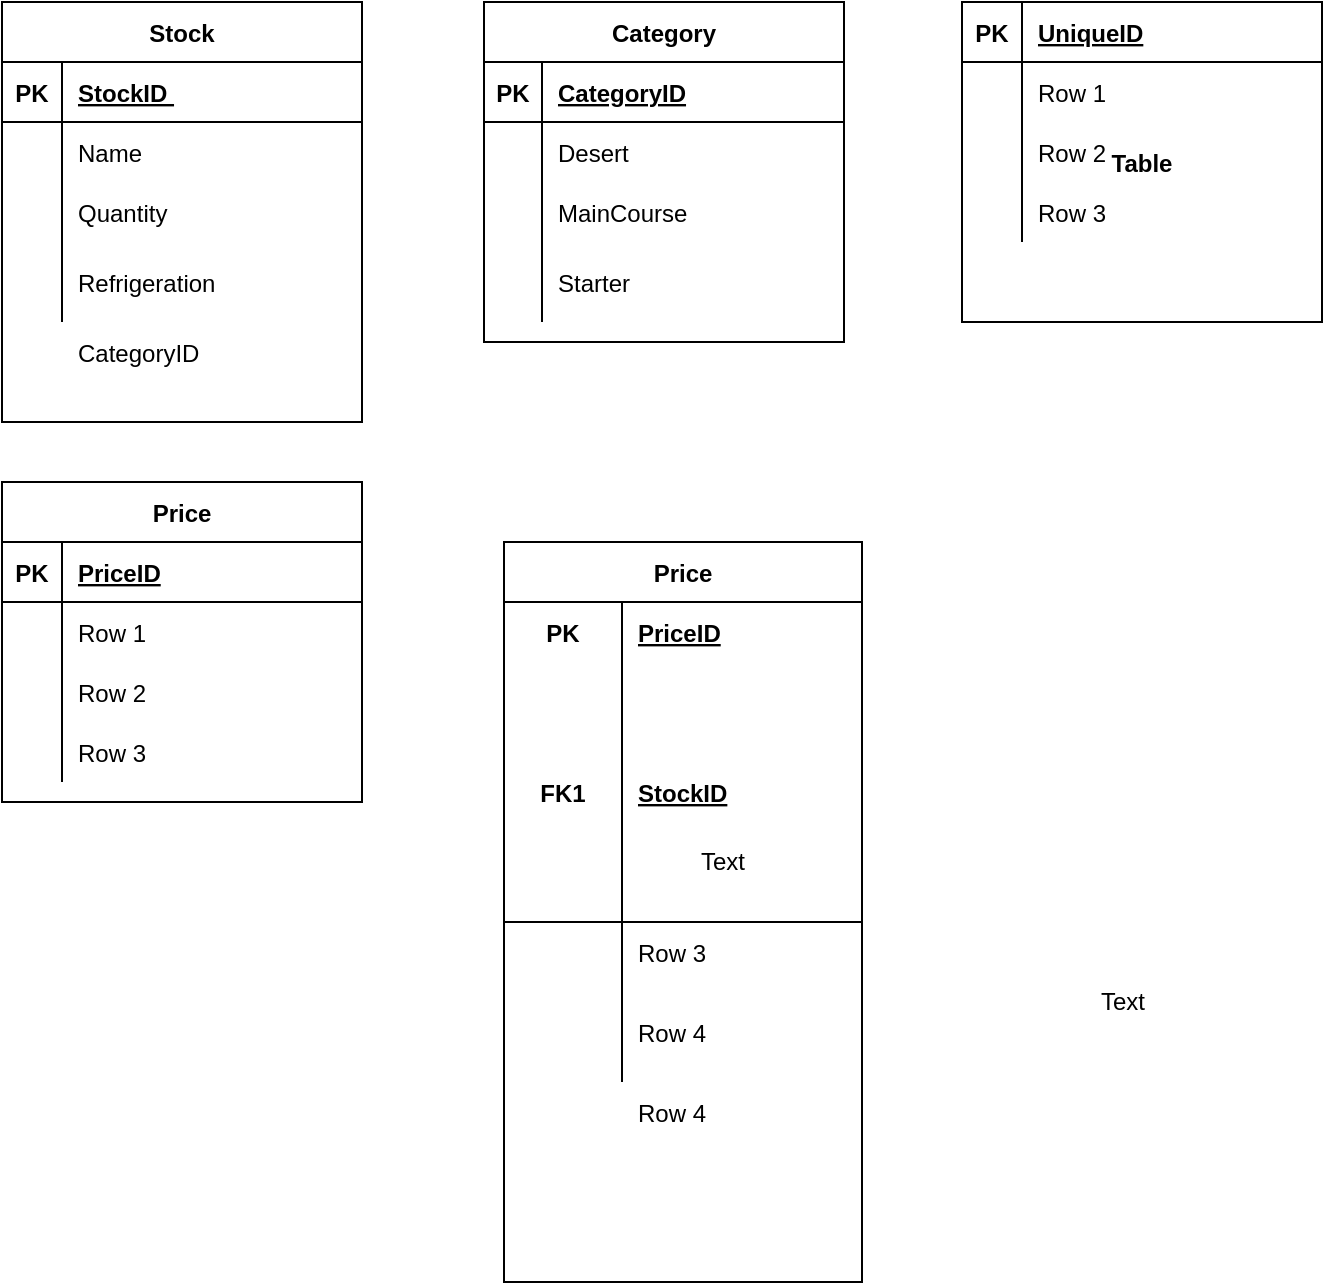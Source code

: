 <mxfile version="20.3.7" type="github">
  <diagram id="bDYFyp-lPfUSjXSgAPFg" name="Page-1">
    <mxGraphModel dx="946" dy="614" grid="1" gridSize="10" guides="1" tooltips="1" connect="1" arrows="1" fold="1" page="1" pageScale="1" pageWidth="850" pageHeight="1100" math="0" shadow="0">
      <root>
        <mxCell id="0" />
        <mxCell id="1" parent="0" />
        <mxCell id="Lu27RXgZkEfPK5-AxmdV-1" value="Stock" style="shape=table;startSize=30;container=1;collapsible=1;childLayout=tableLayout;fixedRows=1;rowLines=0;fontStyle=1;align=center;resizeLast=1;" vertex="1" parent="1">
          <mxGeometry x="160" y="120" width="180" height="210" as="geometry" />
        </mxCell>
        <mxCell id="Lu27RXgZkEfPK5-AxmdV-2" value="" style="shape=tableRow;horizontal=0;startSize=0;swimlaneHead=0;swimlaneBody=0;fillColor=none;collapsible=0;dropTarget=0;points=[[0,0.5],[1,0.5]];portConstraint=eastwest;top=0;left=0;right=0;bottom=1;" vertex="1" parent="Lu27RXgZkEfPK5-AxmdV-1">
          <mxGeometry y="30" width="180" height="30" as="geometry" />
        </mxCell>
        <mxCell id="Lu27RXgZkEfPK5-AxmdV-3" value="PK" style="shape=partialRectangle;connectable=0;fillColor=none;top=0;left=0;bottom=0;right=0;fontStyle=1;overflow=hidden;" vertex="1" parent="Lu27RXgZkEfPK5-AxmdV-2">
          <mxGeometry width="30" height="30" as="geometry">
            <mxRectangle width="30" height="30" as="alternateBounds" />
          </mxGeometry>
        </mxCell>
        <mxCell id="Lu27RXgZkEfPK5-AxmdV-4" value="StockID " style="shape=partialRectangle;connectable=0;fillColor=none;top=0;left=0;bottom=0;right=0;align=left;spacingLeft=6;fontStyle=5;overflow=hidden;" vertex="1" parent="Lu27RXgZkEfPK5-AxmdV-2">
          <mxGeometry x="30" width="150" height="30" as="geometry">
            <mxRectangle width="150" height="30" as="alternateBounds" />
          </mxGeometry>
        </mxCell>
        <mxCell id="Lu27RXgZkEfPK5-AxmdV-5" value="" style="shape=tableRow;horizontal=0;startSize=0;swimlaneHead=0;swimlaneBody=0;fillColor=none;collapsible=0;dropTarget=0;points=[[0,0.5],[1,0.5]];portConstraint=eastwest;top=0;left=0;right=0;bottom=0;" vertex="1" parent="Lu27RXgZkEfPK5-AxmdV-1">
          <mxGeometry y="60" width="180" height="30" as="geometry" />
        </mxCell>
        <mxCell id="Lu27RXgZkEfPK5-AxmdV-6" value="" style="shape=partialRectangle;connectable=0;fillColor=none;top=0;left=0;bottom=0;right=0;editable=1;overflow=hidden;" vertex="1" parent="Lu27RXgZkEfPK5-AxmdV-5">
          <mxGeometry width="30" height="30" as="geometry">
            <mxRectangle width="30" height="30" as="alternateBounds" />
          </mxGeometry>
        </mxCell>
        <mxCell id="Lu27RXgZkEfPK5-AxmdV-7" value="Name" style="shape=partialRectangle;connectable=0;fillColor=none;top=0;left=0;bottom=0;right=0;align=left;spacingLeft=6;overflow=hidden;" vertex="1" parent="Lu27RXgZkEfPK5-AxmdV-5">
          <mxGeometry x="30" width="150" height="30" as="geometry">
            <mxRectangle width="150" height="30" as="alternateBounds" />
          </mxGeometry>
        </mxCell>
        <mxCell id="Lu27RXgZkEfPK5-AxmdV-8" value="" style="shape=tableRow;horizontal=0;startSize=0;swimlaneHead=0;swimlaneBody=0;fillColor=none;collapsible=0;dropTarget=0;points=[[0,0.5],[1,0.5]];portConstraint=eastwest;top=0;left=0;right=0;bottom=0;" vertex="1" parent="Lu27RXgZkEfPK5-AxmdV-1">
          <mxGeometry y="90" width="180" height="30" as="geometry" />
        </mxCell>
        <mxCell id="Lu27RXgZkEfPK5-AxmdV-9" value="" style="shape=partialRectangle;connectable=0;fillColor=none;top=0;left=0;bottom=0;right=0;editable=1;overflow=hidden;" vertex="1" parent="Lu27RXgZkEfPK5-AxmdV-8">
          <mxGeometry width="30" height="30" as="geometry">
            <mxRectangle width="30" height="30" as="alternateBounds" />
          </mxGeometry>
        </mxCell>
        <mxCell id="Lu27RXgZkEfPK5-AxmdV-10" value="Quantity    " style="shape=partialRectangle;connectable=0;fillColor=none;top=0;left=0;bottom=0;right=0;align=left;spacingLeft=6;overflow=hidden;" vertex="1" parent="Lu27RXgZkEfPK5-AxmdV-8">
          <mxGeometry x="30" width="150" height="30" as="geometry">
            <mxRectangle width="150" height="30" as="alternateBounds" />
          </mxGeometry>
        </mxCell>
        <mxCell id="Lu27RXgZkEfPK5-AxmdV-11" value="" style="shape=tableRow;horizontal=0;startSize=0;swimlaneHead=0;swimlaneBody=0;fillColor=none;collapsible=0;dropTarget=0;points=[[0,0.5],[1,0.5]];portConstraint=eastwest;top=0;left=0;right=0;bottom=0;" vertex="1" parent="Lu27RXgZkEfPK5-AxmdV-1">
          <mxGeometry y="120" width="180" height="40" as="geometry" />
        </mxCell>
        <mxCell id="Lu27RXgZkEfPK5-AxmdV-12" value="" style="shape=partialRectangle;connectable=0;fillColor=none;top=0;left=0;bottom=0;right=0;editable=1;overflow=hidden;" vertex="1" parent="Lu27RXgZkEfPK5-AxmdV-11">
          <mxGeometry width="30" height="40" as="geometry">
            <mxRectangle width="30" height="40" as="alternateBounds" />
          </mxGeometry>
        </mxCell>
        <mxCell id="Lu27RXgZkEfPK5-AxmdV-13" value="Refrigeration" style="shape=partialRectangle;connectable=0;fillColor=none;top=0;left=0;bottom=0;right=0;align=left;spacingLeft=6;overflow=hidden;" vertex="1" parent="Lu27RXgZkEfPK5-AxmdV-11">
          <mxGeometry x="30" width="150" height="40" as="geometry">
            <mxRectangle width="150" height="40" as="alternateBounds" />
          </mxGeometry>
        </mxCell>
        <mxCell id="Lu27RXgZkEfPK5-AxmdV-14" value="Category" style="shape=table;startSize=30;container=1;collapsible=1;childLayout=tableLayout;fixedRows=1;rowLines=0;fontStyle=1;align=center;resizeLast=1;" vertex="1" parent="1">
          <mxGeometry x="401" y="120" width="180" height="170" as="geometry" />
        </mxCell>
        <mxCell id="Lu27RXgZkEfPK5-AxmdV-15" value="" style="shape=tableRow;horizontal=0;startSize=0;swimlaneHead=0;swimlaneBody=0;fillColor=none;collapsible=0;dropTarget=0;points=[[0,0.5],[1,0.5]];portConstraint=eastwest;top=0;left=0;right=0;bottom=1;" vertex="1" parent="Lu27RXgZkEfPK5-AxmdV-14">
          <mxGeometry y="30" width="180" height="30" as="geometry" />
        </mxCell>
        <mxCell id="Lu27RXgZkEfPK5-AxmdV-16" value="PK" style="shape=partialRectangle;connectable=0;fillColor=none;top=0;left=0;bottom=0;right=0;fontStyle=1;overflow=hidden;" vertex="1" parent="Lu27RXgZkEfPK5-AxmdV-15">
          <mxGeometry width="29" height="30" as="geometry">
            <mxRectangle width="29" height="30" as="alternateBounds" />
          </mxGeometry>
        </mxCell>
        <mxCell id="Lu27RXgZkEfPK5-AxmdV-17" value="CategoryID" style="shape=partialRectangle;connectable=0;fillColor=none;top=0;left=0;bottom=0;right=0;align=left;spacingLeft=6;fontStyle=5;overflow=hidden;" vertex="1" parent="Lu27RXgZkEfPK5-AxmdV-15">
          <mxGeometry x="29" width="151" height="30" as="geometry">
            <mxRectangle width="151" height="30" as="alternateBounds" />
          </mxGeometry>
        </mxCell>
        <mxCell id="Lu27RXgZkEfPK5-AxmdV-18" value="" style="shape=tableRow;horizontal=0;startSize=0;swimlaneHead=0;swimlaneBody=0;fillColor=none;collapsible=0;dropTarget=0;points=[[0,0.5],[1,0.5]];portConstraint=eastwest;top=0;left=0;right=0;bottom=0;" vertex="1" parent="Lu27RXgZkEfPK5-AxmdV-14">
          <mxGeometry y="60" width="180" height="30" as="geometry" />
        </mxCell>
        <mxCell id="Lu27RXgZkEfPK5-AxmdV-19" value="" style="shape=partialRectangle;connectable=0;fillColor=none;top=0;left=0;bottom=0;right=0;editable=1;overflow=hidden;" vertex="1" parent="Lu27RXgZkEfPK5-AxmdV-18">
          <mxGeometry width="29" height="30" as="geometry">
            <mxRectangle width="29" height="30" as="alternateBounds" />
          </mxGeometry>
        </mxCell>
        <mxCell id="Lu27RXgZkEfPK5-AxmdV-20" value="Desert" style="shape=partialRectangle;connectable=0;fillColor=none;top=0;left=0;bottom=0;right=0;align=left;spacingLeft=6;overflow=hidden;" vertex="1" parent="Lu27RXgZkEfPK5-AxmdV-18">
          <mxGeometry x="29" width="151" height="30" as="geometry">
            <mxRectangle width="151" height="30" as="alternateBounds" />
          </mxGeometry>
        </mxCell>
        <mxCell id="Lu27RXgZkEfPK5-AxmdV-21" value="" style="shape=tableRow;horizontal=0;startSize=0;swimlaneHead=0;swimlaneBody=0;fillColor=none;collapsible=0;dropTarget=0;points=[[0,0.5],[1,0.5]];portConstraint=eastwest;top=0;left=0;right=0;bottom=0;" vertex="1" parent="Lu27RXgZkEfPK5-AxmdV-14">
          <mxGeometry y="90" width="180" height="30" as="geometry" />
        </mxCell>
        <mxCell id="Lu27RXgZkEfPK5-AxmdV-22" value="" style="shape=partialRectangle;connectable=0;fillColor=none;top=0;left=0;bottom=0;right=0;editable=1;overflow=hidden;" vertex="1" parent="Lu27RXgZkEfPK5-AxmdV-21">
          <mxGeometry width="29" height="30" as="geometry">
            <mxRectangle width="29" height="30" as="alternateBounds" />
          </mxGeometry>
        </mxCell>
        <mxCell id="Lu27RXgZkEfPK5-AxmdV-23" value="MainCourse" style="shape=partialRectangle;connectable=0;fillColor=none;top=0;left=0;bottom=0;right=0;align=left;spacingLeft=6;overflow=hidden;" vertex="1" parent="Lu27RXgZkEfPK5-AxmdV-21">
          <mxGeometry x="29" width="151" height="30" as="geometry">
            <mxRectangle width="151" height="30" as="alternateBounds" />
          </mxGeometry>
        </mxCell>
        <mxCell id="Lu27RXgZkEfPK5-AxmdV-24" value="" style="shape=tableRow;horizontal=0;startSize=0;swimlaneHead=0;swimlaneBody=0;fillColor=none;collapsible=0;dropTarget=0;points=[[0,0.5],[1,0.5]];portConstraint=eastwest;top=0;left=0;right=0;bottom=0;" vertex="1" parent="Lu27RXgZkEfPK5-AxmdV-14">
          <mxGeometry y="120" width="180" height="40" as="geometry" />
        </mxCell>
        <mxCell id="Lu27RXgZkEfPK5-AxmdV-25" value="" style="shape=partialRectangle;connectable=0;fillColor=none;top=0;left=0;bottom=0;right=0;editable=1;overflow=hidden;" vertex="1" parent="Lu27RXgZkEfPK5-AxmdV-24">
          <mxGeometry width="29" height="40" as="geometry">
            <mxRectangle width="29" height="40" as="alternateBounds" />
          </mxGeometry>
        </mxCell>
        <mxCell id="Lu27RXgZkEfPK5-AxmdV-26" value="Starter" style="shape=partialRectangle;connectable=0;fillColor=none;top=0;left=0;bottom=0;right=0;align=left;spacingLeft=6;overflow=hidden;" vertex="1" parent="Lu27RXgZkEfPK5-AxmdV-24">
          <mxGeometry x="29" width="151" height="40" as="geometry">
            <mxRectangle width="151" height="40" as="alternateBounds" />
          </mxGeometry>
        </mxCell>
        <mxCell id="Lu27RXgZkEfPK5-AxmdV-27" value="CategoryID" style="shape=partialRectangle;connectable=0;fillColor=none;top=0;left=0;bottom=0;right=0;align=left;spacingLeft=6;overflow=hidden;" vertex="1" parent="1">
          <mxGeometry x="190" y="280" width="150" height="30" as="geometry">
            <mxRectangle width="150" height="30" as="alternateBounds" />
          </mxGeometry>
        </mxCell>
        <mxCell id="Lu27RXgZkEfPK5-AxmdV-28" value="Table" style="shape=table;startSize=0;container=1;collapsible=1;childLayout=tableLayout;fixedRows=1;rowLines=0;fontStyle=1;align=center;resizeLast=1;" vertex="1" parent="1">
          <mxGeometry x="640" y="120" width="180" height="160" as="geometry" />
        </mxCell>
        <mxCell id="Lu27RXgZkEfPK5-AxmdV-29" value="" style="shape=tableRow;horizontal=0;startSize=0;swimlaneHead=0;swimlaneBody=0;fillColor=none;collapsible=0;dropTarget=0;points=[[0,0.5],[1,0.5]];portConstraint=eastwest;top=0;left=0;right=0;bottom=1;" vertex="1" parent="Lu27RXgZkEfPK5-AxmdV-28">
          <mxGeometry width="180" height="30" as="geometry" />
        </mxCell>
        <mxCell id="Lu27RXgZkEfPK5-AxmdV-30" value="PK" style="shape=partialRectangle;connectable=0;fillColor=none;top=0;left=0;bottom=0;right=0;fontStyle=1;overflow=hidden;" vertex="1" parent="Lu27RXgZkEfPK5-AxmdV-29">
          <mxGeometry width="30" height="30" as="geometry">
            <mxRectangle width="30" height="30" as="alternateBounds" />
          </mxGeometry>
        </mxCell>
        <mxCell id="Lu27RXgZkEfPK5-AxmdV-31" value="UniqueID" style="shape=partialRectangle;connectable=0;fillColor=none;top=0;left=0;bottom=0;right=0;align=left;spacingLeft=6;fontStyle=5;overflow=hidden;" vertex="1" parent="Lu27RXgZkEfPK5-AxmdV-29">
          <mxGeometry x="30" width="150" height="30" as="geometry">
            <mxRectangle width="150" height="30" as="alternateBounds" />
          </mxGeometry>
        </mxCell>
        <mxCell id="Lu27RXgZkEfPK5-AxmdV-32" value="" style="shape=tableRow;horizontal=0;startSize=0;swimlaneHead=0;swimlaneBody=0;fillColor=none;collapsible=0;dropTarget=0;points=[[0,0.5],[1,0.5]];portConstraint=eastwest;top=0;left=0;right=0;bottom=0;" vertex="1" parent="Lu27RXgZkEfPK5-AxmdV-28">
          <mxGeometry y="30" width="180" height="30" as="geometry" />
        </mxCell>
        <mxCell id="Lu27RXgZkEfPK5-AxmdV-33" value="" style="shape=partialRectangle;connectable=0;fillColor=none;top=0;left=0;bottom=0;right=0;editable=1;overflow=hidden;" vertex="1" parent="Lu27RXgZkEfPK5-AxmdV-32">
          <mxGeometry width="30" height="30" as="geometry">
            <mxRectangle width="30" height="30" as="alternateBounds" />
          </mxGeometry>
        </mxCell>
        <mxCell id="Lu27RXgZkEfPK5-AxmdV-34" value="Row 1" style="shape=partialRectangle;connectable=0;fillColor=none;top=0;left=0;bottom=0;right=0;align=left;spacingLeft=6;overflow=hidden;" vertex="1" parent="Lu27RXgZkEfPK5-AxmdV-32">
          <mxGeometry x="30" width="150" height="30" as="geometry">
            <mxRectangle width="150" height="30" as="alternateBounds" />
          </mxGeometry>
        </mxCell>
        <mxCell id="Lu27RXgZkEfPK5-AxmdV-35" value="" style="shape=tableRow;horizontal=0;startSize=0;swimlaneHead=0;swimlaneBody=0;fillColor=none;collapsible=0;dropTarget=0;points=[[0,0.5],[1,0.5]];portConstraint=eastwest;top=0;left=0;right=0;bottom=0;" vertex="1" parent="Lu27RXgZkEfPK5-AxmdV-28">
          <mxGeometry y="60" width="180" height="30" as="geometry" />
        </mxCell>
        <mxCell id="Lu27RXgZkEfPK5-AxmdV-36" value="" style="shape=partialRectangle;connectable=0;fillColor=none;top=0;left=0;bottom=0;right=0;editable=1;overflow=hidden;" vertex="1" parent="Lu27RXgZkEfPK5-AxmdV-35">
          <mxGeometry width="30" height="30" as="geometry">
            <mxRectangle width="30" height="30" as="alternateBounds" />
          </mxGeometry>
        </mxCell>
        <mxCell id="Lu27RXgZkEfPK5-AxmdV-37" value="Row 2" style="shape=partialRectangle;connectable=0;fillColor=none;top=0;left=0;bottom=0;right=0;align=left;spacingLeft=6;overflow=hidden;" vertex="1" parent="Lu27RXgZkEfPK5-AxmdV-35">
          <mxGeometry x="30" width="150" height="30" as="geometry">
            <mxRectangle width="150" height="30" as="alternateBounds" />
          </mxGeometry>
        </mxCell>
        <mxCell id="Lu27RXgZkEfPK5-AxmdV-38" value="" style="shape=tableRow;horizontal=0;startSize=0;swimlaneHead=0;swimlaneBody=0;fillColor=none;collapsible=0;dropTarget=0;points=[[0,0.5],[1,0.5]];portConstraint=eastwest;top=0;left=0;right=0;bottom=0;" vertex="1" parent="Lu27RXgZkEfPK5-AxmdV-28">
          <mxGeometry y="90" width="180" height="30" as="geometry" />
        </mxCell>
        <mxCell id="Lu27RXgZkEfPK5-AxmdV-39" value="" style="shape=partialRectangle;connectable=0;fillColor=none;top=0;left=0;bottom=0;right=0;editable=1;overflow=hidden;" vertex="1" parent="Lu27RXgZkEfPK5-AxmdV-38">
          <mxGeometry width="30" height="30" as="geometry">
            <mxRectangle width="30" height="30" as="alternateBounds" />
          </mxGeometry>
        </mxCell>
        <mxCell id="Lu27RXgZkEfPK5-AxmdV-40" value="Row 3" style="shape=partialRectangle;connectable=0;fillColor=none;top=0;left=0;bottom=0;right=0;align=left;spacingLeft=6;overflow=hidden;" vertex="1" parent="Lu27RXgZkEfPK5-AxmdV-38">
          <mxGeometry x="30" width="150" height="30" as="geometry">
            <mxRectangle width="150" height="30" as="alternateBounds" />
          </mxGeometry>
        </mxCell>
        <mxCell id="Lu27RXgZkEfPK5-AxmdV-41" value="Price" style="shape=table;startSize=30;container=1;collapsible=1;childLayout=tableLayout;fixedRows=1;rowLines=0;fontStyle=1;align=center;resizeLast=1;" vertex="1" parent="1">
          <mxGeometry x="160" y="360" width="180" height="160" as="geometry" />
        </mxCell>
        <mxCell id="Lu27RXgZkEfPK5-AxmdV-42" value="" style="shape=tableRow;horizontal=0;startSize=0;swimlaneHead=0;swimlaneBody=0;fillColor=none;collapsible=0;dropTarget=0;points=[[0,0.5],[1,0.5]];portConstraint=eastwest;top=0;left=0;right=0;bottom=1;" vertex="1" parent="Lu27RXgZkEfPK5-AxmdV-41">
          <mxGeometry y="30" width="180" height="30" as="geometry" />
        </mxCell>
        <mxCell id="Lu27RXgZkEfPK5-AxmdV-43" value="PK" style="shape=partialRectangle;connectable=0;fillColor=none;top=0;left=0;bottom=0;right=0;fontStyle=1;overflow=hidden;" vertex="1" parent="Lu27RXgZkEfPK5-AxmdV-42">
          <mxGeometry width="30" height="30" as="geometry">
            <mxRectangle width="30" height="30" as="alternateBounds" />
          </mxGeometry>
        </mxCell>
        <mxCell id="Lu27RXgZkEfPK5-AxmdV-44" value="PriceID" style="shape=partialRectangle;connectable=0;fillColor=none;top=0;left=0;bottom=0;right=0;align=left;spacingLeft=6;fontStyle=5;overflow=hidden;" vertex="1" parent="Lu27RXgZkEfPK5-AxmdV-42">
          <mxGeometry x="30" width="150" height="30" as="geometry">
            <mxRectangle width="150" height="30" as="alternateBounds" />
          </mxGeometry>
        </mxCell>
        <mxCell id="Lu27RXgZkEfPK5-AxmdV-45" value="" style="shape=tableRow;horizontal=0;startSize=0;swimlaneHead=0;swimlaneBody=0;fillColor=none;collapsible=0;dropTarget=0;points=[[0,0.5],[1,0.5]];portConstraint=eastwest;top=0;left=0;right=0;bottom=0;" vertex="1" parent="Lu27RXgZkEfPK5-AxmdV-41">
          <mxGeometry y="60" width="180" height="30" as="geometry" />
        </mxCell>
        <mxCell id="Lu27RXgZkEfPK5-AxmdV-46" value="" style="shape=partialRectangle;connectable=0;fillColor=none;top=0;left=0;bottom=0;right=0;editable=1;overflow=hidden;" vertex="1" parent="Lu27RXgZkEfPK5-AxmdV-45">
          <mxGeometry width="30" height="30" as="geometry">
            <mxRectangle width="30" height="30" as="alternateBounds" />
          </mxGeometry>
        </mxCell>
        <mxCell id="Lu27RXgZkEfPK5-AxmdV-47" value="Row 1" style="shape=partialRectangle;connectable=0;fillColor=none;top=0;left=0;bottom=0;right=0;align=left;spacingLeft=6;overflow=hidden;" vertex="1" parent="Lu27RXgZkEfPK5-AxmdV-45">
          <mxGeometry x="30" width="150" height="30" as="geometry">
            <mxRectangle width="150" height="30" as="alternateBounds" />
          </mxGeometry>
        </mxCell>
        <mxCell id="Lu27RXgZkEfPK5-AxmdV-48" value="" style="shape=tableRow;horizontal=0;startSize=0;swimlaneHead=0;swimlaneBody=0;fillColor=none;collapsible=0;dropTarget=0;points=[[0,0.5],[1,0.5]];portConstraint=eastwest;top=0;left=0;right=0;bottom=0;" vertex="1" parent="Lu27RXgZkEfPK5-AxmdV-41">
          <mxGeometry y="90" width="180" height="30" as="geometry" />
        </mxCell>
        <mxCell id="Lu27RXgZkEfPK5-AxmdV-49" value="" style="shape=partialRectangle;connectable=0;fillColor=none;top=0;left=0;bottom=0;right=0;editable=1;overflow=hidden;" vertex="1" parent="Lu27RXgZkEfPK5-AxmdV-48">
          <mxGeometry width="30" height="30" as="geometry">
            <mxRectangle width="30" height="30" as="alternateBounds" />
          </mxGeometry>
        </mxCell>
        <mxCell id="Lu27RXgZkEfPK5-AxmdV-50" value="Row 2" style="shape=partialRectangle;connectable=0;fillColor=none;top=0;left=0;bottom=0;right=0;align=left;spacingLeft=6;overflow=hidden;" vertex="1" parent="Lu27RXgZkEfPK5-AxmdV-48">
          <mxGeometry x="30" width="150" height="30" as="geometry">
            <mxRectangle width="150" height="30" as="alternateBounds" />
          </mxGeometry>
        </mxCell>
        <mxCell id="Lu27RXgZkEfPK5-AxmdV-51" value="" style="shape=tableRow;horizontal=0;startSize=0;swimlaneHead=0;swimlaneBody=0;fillColor=none;collapsible=0;dropTarget=0;points=[[0,0.5],[1,0.5]];portConstraint=eastwest;top=0;left=0;right=0;bottom=0;" vertex="1" parent="Lu27RXgZkEfPK5-AxmdV-41">
          <mxGeometry y="120" width="180" height="30" as="geometry" />
        </mxCell>
        <mxCell id="Lu27RXgZkEfPK5-AxmdV-52" value="" style="shape=partialRectangle;connectable=0;fillColor=none;top=0;left=0;bottom=0;right=0;editable=1;overflow=hidden;" vertex="1" parent="Lu27RXgZkEfPK5-AxmdV-51">
          <mxGeometry width="30" height="30" as="geometry">
            <mxRectangle width="30" height="30" as="alternateBounds" />
          </mxGeometry>
        </mxCell>
        <mxCell id="Lu27RXgZkEfPK5-AxmdV-53" value="Row 3" style="shape=partialRectangle;connectable=0;fillColor=none;top=0;left=0;bottom=0;right=0;align=left;spacingLeft=6;overflow=hidden;" vertex="1" parent="Lu27RXgZkEfPK5-AxmdV-51">
          <mxGeometry x="30" width="150" height="30" as="geometry">
            <mxRectangle width="150" height="30" as="alternateBounds" />
          </mxGeometry>
        </mxCell>
        <mxCell id="Lu27RXgZkEfPK5-AxmdV-54" value="Price" style="shape=table;startSize=30;container=1;collapsible=1;childLayout=tableLayout;fixedRows=1;rowLines=0;fontStyle=1;align=center;resizeLast=1;" vertex="1" parent="1">
          <mxGeometry x="411" y="390" width="179" height="370" as="geometry" />
        </mxCell>
        <mxCell id="Lu27RXgZkEfPK5-AxmdV-55" value="" style="shape=tableRow;horizontal=0;startSize=0;swimlaneHead=0;swimlaneBody=0;fillColor=none;collapsible=0;dropTarget=0;points=[[0,0.5],[1,0.5]];portConstraint=eastwest;top=0;left=0;right=0;bottom=0;" vertex="1" parent="Lu27RXgZkEfPK5-AxmdV-54">
          <mxGeometry y="30" width="179" height="30" as="geometry" />
        </mxCell>
        <mxCell id="Lu27RXgZkEfPK5-AxmdV-56" value="PK" style="shape=partialRectangle;connectable=0;fillColor=none;top=0;left=0;bottom=0;right=0;fontStyle=1;overflow=hidden;" vertex="1" parent="Lu27RXgZkEfPK5-AxmdV-55">
          <mxGeometry width="59" height="30" as="geometry">
            <mxRectangle width="59" height="30" as="alternateBounds" />
          </mxGeometry>
        </mxCell>
        <mxCell id="Lu27RXgZkEfPK5-AxmdV-57" value="PriceID" style="shape=partialRectangle;connectable=0;fillColor=none;top=0;left=0;bottom=0;right=0;align=left;spacingLeft=6;fontStyle=5;overflow=hidden;" vertex="1" parent="Lu27RXgZkEfPK5-AxmdV-55">
          <mxGeometry x="59" width="120" height="30" as="geometry">
            <mxRectangle width="120" height="30" as="alternateBounds" />
          </mxGeometry>
        </mxCell>
        <mxCell id="Lu27RXgZkEfPK5-AxmdV-58" value="" style="shape=tableRow;horizontal=0;startSize=0;swimlaneHead=0;swimlaneBody=0;fillColor=none;collapsible=0;dropTarget=0;points=[[0,0.5],[1,0.5]];portConstraint=eastwest;top=0;left=0;right=0;bottom=1;" vertex="1" parent="Lu27RXgZkEfPK5-AxmdV-54">
          <mxGeometry y="60" width="179" height="130" as="geometry" />
        </mxCell>
        <mxCell id="Lu27RXgZkEfPK5-AxmdV-59" value="FK1" style="shape=partialRectangle;connectable=0;fillColor=none;top=0;left=0;bottom=0;right=0;fontStyle=1;overflow=hidden;" vertex="1" parent="Lu27RXgZkEfPK5-AxmdV-58">
          <mxGeometry width="59" height="130" as="geometry">
            <mxRectangle width="59" height="130" as="alternateBounds" />
          </mxGeometry>
        </mxCell>
        <mxCell id="Lu27RXgZkEfPK5-AxmdV-60" value="StockID" style="shape=partialRectangle;connectable=0;fillColor=none;top=0;left=0;bottom=0;right=0;align=left;spacingLeft=6;fontStyle=5;overflow=hidden;" vertex="1" parent="Lu27RXgZkEfPK5-AxmdV-58">
          <mxGeometry x="59" width="120" height="130" as="geometry">
            <mxRectangle width="120" height="130" as="alternateBounds" />
          </mxGeometry>
        </mxCell>
        <mxCell id="Lu27RXgZkEfPK5-AxmdV-61" value="" style="shape=tableRow;horizontal=0;startSize=0;swimlaneHead=0;swimlaneBody=0;fillColor=none;collapsible=0;dropTarget=0;points=[[0,0.5],[1,0.5]];portConstraint=eastwest;top=0;left=0;right=0;bottom=0;" vertex="1" parent="Lu27RXgZkEfPK5-AxmdV-54">
          <mxGeometry y="190" width="179" height="30" as="geometry" />
        </mxCell>
        <mxCell id="Lu27RXgZkEfPK5-AxmdV-62" value="" style="shape=partialRectangle;connectable=0;fillColor=none;top=0;left=0;bottom=0;right=0;editable=1;overflow=hidden;" vertex="1" parent="Lu27RXgZkEfPK5-AxmdV-61">
          <mxGeometry width="59" height="30" as="geometry">
            <mxRectangle width="59" height="30" as="alternateBounds" />
          </mxGeometry>
        </mxCell>
        <mxCell id="Lu27RXgZkEfPK5-AxmdV-63" value="Row 3" style="shape=partialRectangle;connectable=0;fillColor=none;top=0;left=0;bottom=0;right=0;align=left;spacingLeft=6;overflow=hidden;" vertex="1" parent="Lu27RXgZkEfPK5-AxmdV-61">
          <mxGeometry x="59" width="120" height="30" as="geometry">
            <mxRectangle width="120" height="30" as="alternateBounds" />
          </mxGeometry>
        </mxCell>
        <mxCell id="Lu27RXgZkEfPK5-AxmdV-64" value="" style="shape=tableRow;horizontal=0;startSize=0;swimlaneHead=0;swimlaneBody=0;fillColor=none;collapsible=0;dropTarget=0;points=[[0,0.5],[1,0.5]];portConstraint=eastwest;top=0;left=0;right=0;bottom=0;" vertex="1" parent="Lu27RXgZkEfPK5-AxmdV-54">
          <mxGeometry y="220" width="179" height="50" as="geometry" />
        </mxCell>
        <mxCell id="Lu27RXgZkEfPK5-AxmdV-65" value="" style="shape=partialRectangle;connectable=0;fillColor=none;top=0;left=0;bottom=0;right=0;editable=1;overflow=hidden;" vertex="1" parent="Lu27RXgZkEfPK5-AxmdV-64">
          <mxGeometry width="59" height="50" as="geometry">
            <mxRectangle width="59" height="50" as="alternateBounds" />
          </mxGeometry>
        </mxCell>
        <mxCell id="Lu27RXgZkEfPK5-AxmdV-66" value="Row 4" style="shape=partialRectangle;connectable=0;fillColor=none;top=0;left=0;bottom=0;right=0;align=left;spacingLeft=6;overflow=hidden;" vertex="1" parent="Lu27RXgZkEfPK5-AxmdV-64">
          <mxGeometry x="59" width="120" height="50" as="geometry">
            <mxRectangle width="120" height="50" as="alternateBounds" />
          </mxGeometry>
        </mxCell>
        <mxCell id="Lu27RXgZkEfPK5-AxmdV-81" value="Row 4" style="shape=partialRectangle;connectable=0;fillColor=none;top=0;left=0;bottom=0;right=0;align=left;spacingLeft=6;overflow=hidden;" vertex="1" parent="1">
          <mxGeometry x="470" y="650" width="119" height="50" as="geometry">
            <mxRectangle width="119" height="50" as="alternateBounds" />
          </mxGeometry>
        </mxCell>
        <mxCell id="Lu27RXgZkEfPK5-AxmdV-82" value="Text" style="text;html=1;align=center;verticalAlign=middle;resizable=0;points=[];autosize=1;strokeColor=none;fillColor=none;" vertex="1" parent="1">
          <mxGeometry x="700" y="610" width="40" height="20" as="geometry" />
        </mxCell>
        <mxCell id="Lu27RXgZkEfPK5-AxmdV-84" value="Text" style="text;html=1;align=center;verticalAlign=middle;resizable=0;points=[];autosize=1;strokeColor=none;fillColor=none;" vertex="1" parent="1">
          <mxGeometry x="500" y="540" width="40" height="20" as="geometry" />
        </mxCell>
      </root>
    </mxGraphModel>
  </diagram>
</mxfile>
